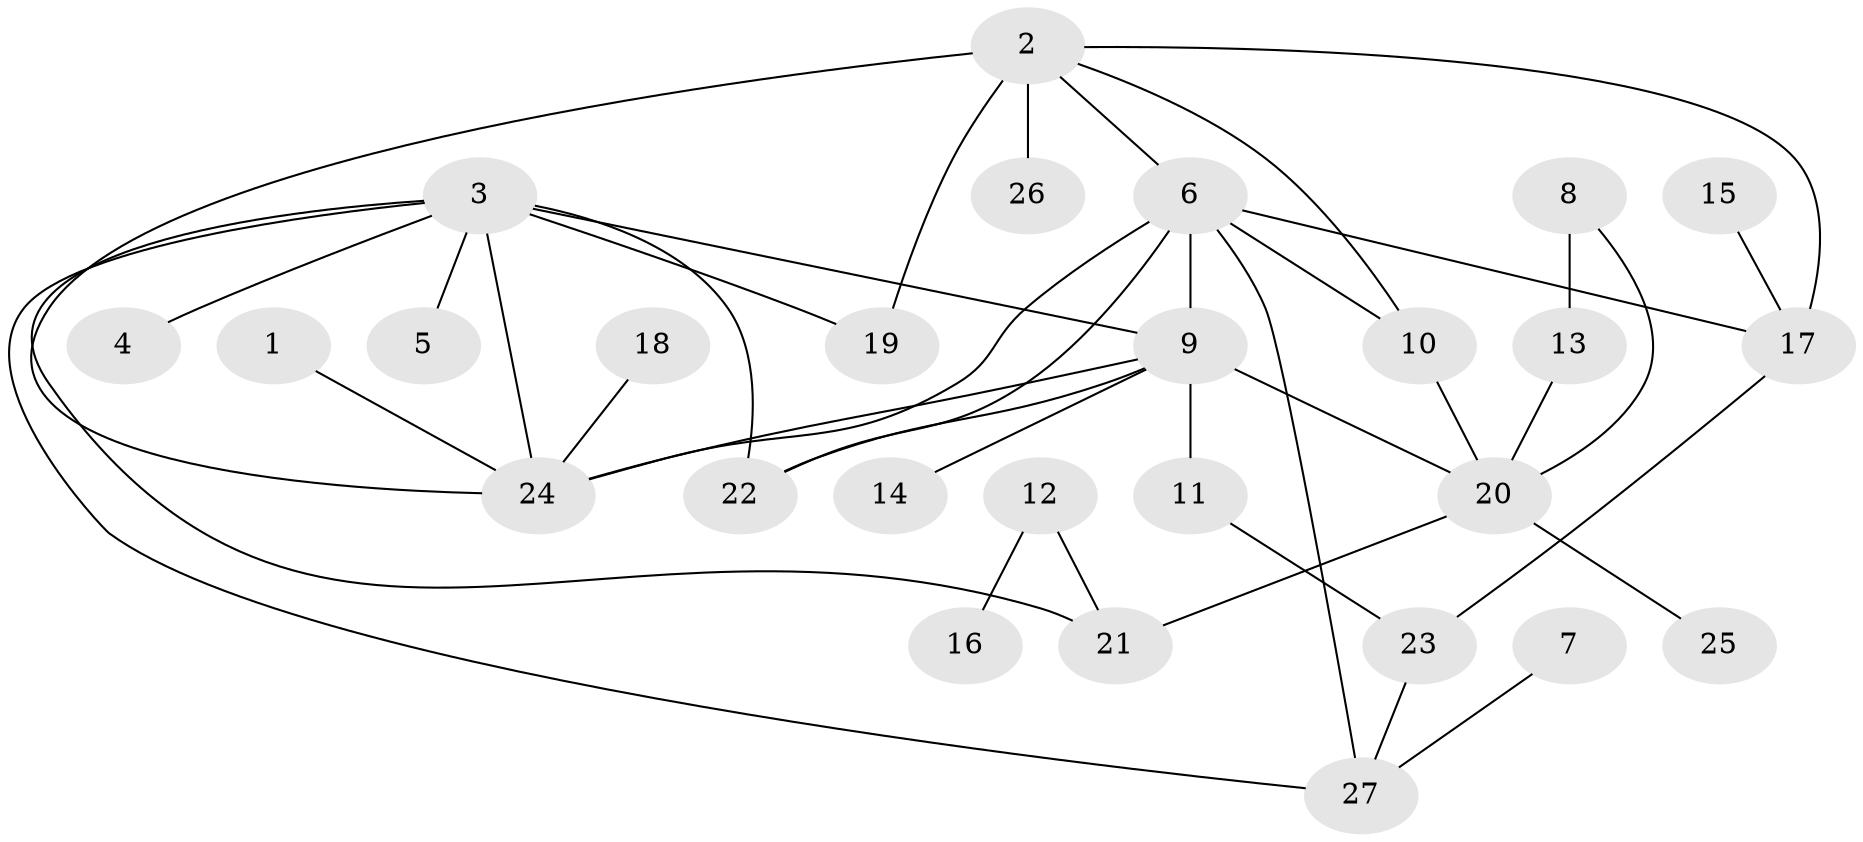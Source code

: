 // original degree distribution, {11: 0.037037037037037035, 8: 0.05555555555555555, 3: 0.05555555555555555, 6: 0.037037037037037035, 1: 0.48148148148148145, 2: 0.2222222222222222, 5: 0.018518518518518517, 4: 0.09259259259259259}
// Generated by graph-tools (version 1.1) at 2025/01/03/09/25 03:01:40]
// undirected, 27 vertices, 40 edges
graph export_dot {
graph [start="1"]
  node [color=gray90,style=filled];
  1;
  2;
  3;
  4;
  5;
  6;
  7;
  8;
  9;
  10;
  11;
  12;
  13;
  14;
  15;
  16;
  17;
  18;
  19;
  20;
  21;
  22;
  23;
  24;
  25;
  26;
  27;
  1 -- 24 [weight=1.0];
  2 -- 6 [weight=1.0];
  2 -- 10 [weight=1.0];
  2 -- 17 [weight=1.0];
  2 -- 19 [weight=1.0];
  2 -- 24 [weight=2.0];
  2 -- 26 [weight=1.0];
  3 -- 4 [weight=1.0];
  3 -- 5 [weight=1.0];
  3 -- 9 [weight=1.0];
  3 -- 19 [weight=1.0];
  3 -- 21 [weight=1.0];
  3 -- 22 [weight=1.0];
  3 -- 24 [weight=1.0];
  3 -- 27 [weight=1.0];
  6 -- 9 [weight=1.0];
  6 -- 10 [weight=1.0];
  6 -- 17 [weight=1.0];
  6 -- 22 [weight=1.0];
  6 -- 24 [weight=1.0];
  6 -- 27 [weight=1.0];
  7 -- 27 [weight=1.0];
  8 -- 13 [weight=1.0];
  8 -- 20 [weight=1.0];
  9 -- 11 [weight=1.0];
  9 -- 14 [weight=1.0];
  9 -- 20 [weight=1.0];
  9 -- 22 [weight=1.0];
  9 -- 24 [weight=1.0];
  10 -- 20 [weight=1.0];
  11 -- 23 [weight=1.0];
  12 -- 16 [weight=1.0];
  12 -- 21 [weight=1.0];
  13 -- 20 [weight=1.0];
  15 -- 17 [weight=1.0];
  17 -- 23 [weight=1.0];
  18 -- 24 [weight=1.0];
  20 -- 21 [weight=1.0];
  20 -- 25 [weight=1.0];
  23 -- 27 [weight=1.0];
}
